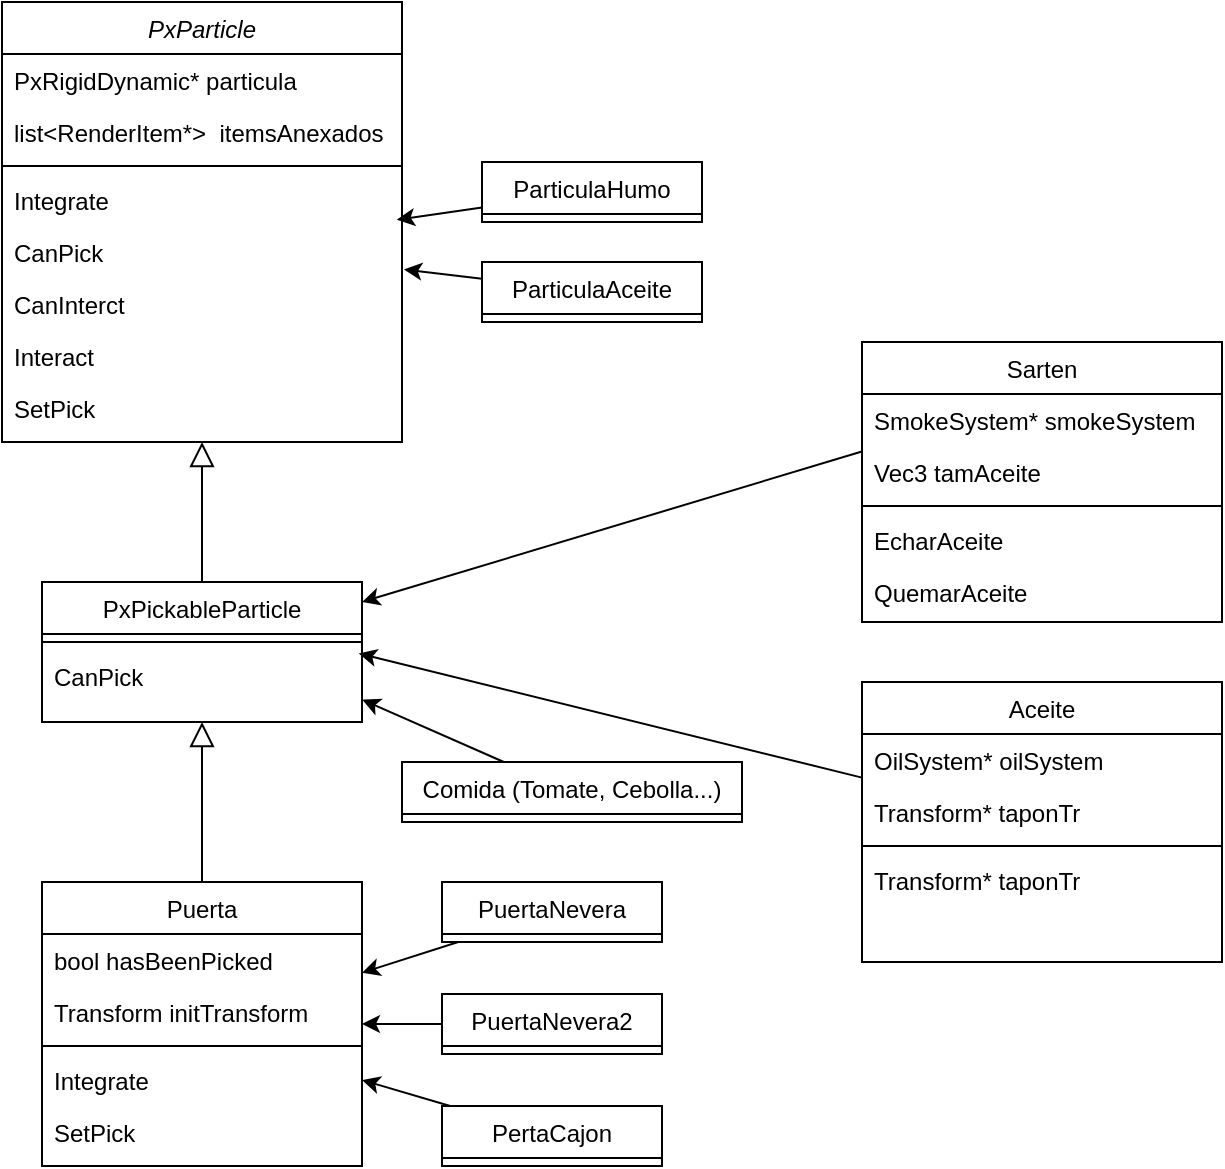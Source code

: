 <mxfile version="20.8.8" type="github">
  <diagram id="C5RBs43oDa-KdzZeNtuy" name="Page-1">
    <mxGraphModel dx="778" dy="407" grid="1" gridSize="10" guides="1" tooltips="1" connect="1" arrows="1" fold="1" page="1" pageScale="1" pageWidth="827" pageHeight="1169" math="0" shadow="0">
      <root>
        <mxCell id="WIyWlLk6GJQsqaUBKTNV-0" />
        <mxCell id="WIyWlLk6GJQsqaUBKTNV-1" parent="WIyWlLk6GJQsqaUBKTNV-0" />
        <mxCell id="zkfFHV4jXpPFQw0GAbJ--0" value="PxParticle" style="swimlane;fontStyle=2;align=center;verticalAlign=top;childLayout=stackLayout;horizontal=1;startSize=26;horizontalStack=0;resizeParent=1;resizeLast=0;collapsible=1;marginBottom=0;rounded=0;shadow=0;strokeWidth=1;" parent="WIyWlLk6GJQsqaUBKTNV-1" vertex="1">
          <mxGeometry width="200" height="220" as="geometry">
            <mxRectangle x="230" y="140" width="160" height="26" as="alternateBounds" />
          </mxGeometry>
        </mxCell>
        <mxCell id="zkfFHV4jXpPFQw0GAbJ--1" value="PxRigidDynamic* particula" style="text;align=left;verticalAlign=top;spacingLeft=4;spacingRight=4;overflow=hidden;rotatable=0;points=[[0,0.5],[1,0.5]];portConstraint=eastwest;" parent="zkfFHV4jXpPFQw0GAbJ--0" vertex="1">
          <mxGeometry y="26" width="200" height="26" as="geometry" />
        </mxCell>
        <mxCell id="zkfFHV4jXpPFQw0GAbJ--2" value="list&lt;RenderItem*&gt;  itemsAnexados" style="text;align=left;verticalAlign=top;spacingLeft=4;spacingRight=4;overflow=hidden;rotatable=0;points=[[0,0.5],[1,0.5]];portConstraint=eastwest;rounded=0;shadow=0;html=0;" parent="zkfFHV4jXpPFQw0GAbJ--0" vertex="1">
          <mxGeometry y="52" width="200" height="26" as="geometry" />
        </mxCell>
        <mxCell id="zkfFHV4jXpPFQw0GAbJ--4" value="" style="line;html=1;strokeWidth=1;align=left;verticalAlign=middle;spacingTop=-1;spacingLeft=3;spacingRight=3;rotatable=0;labelPosition=right;points=[];portConstraint=eastwest;" parent="zkfFHV4jXpPFQw0GAbJ--0" vertex="1">
          <mxGeometry y="78" width="200" height="8" as="geometry" />
        </mxCell>
        <mxCell id="zkfFHV4jXpPFQw0GAbJ--5" value="Integrate" style="text;align=left;verticalAlign=top;spacingLeft=4;spacingRight=4;overflow=hidden;rotatable=0;points=[[0,0.5],[1,0.5]];portConstraint=eastwest;" parent="zkfFHV4jXpPFQw0GAbJ--0" vertex="1">
          <mxGeometry y="86" width="200" height="26" as="geometry" />
        </mxCell>
        <mxCell id="r4251VvWfzSHuWbO0BMx-2" value="CanPick" style="text;align=left;verticalAlign=top;spacingLeft=4;spacingRight=4;overflow=hidden;rotatable=0;points=[[0,0.5],[1,0.5]];portConstraint=eastwest;" vertex="1" parent="zkfFHV4jXpPFQw0GAbJ--0">
          <mxGeometry y="112" width="200" height="26" as="geometry" />
        </mxCell>
        <mxCell id="r4251VvWfzSHuWbO0BMx-3" value="CanInterct" style="text;align=left;verticalAlign=top;spacingLeft=4;spacingRight=4;overflow=hidden;rotatable=0;points=[[0,0.5],[1,0.5]];portConstraint=eastwest;" vertex="1" parent="zkfFHV4jXpPFQw0GAbJ--0">
          <mxGeometry y="138" width="200" height="26" as="geometry" />
        </mxCell>
        <mxCell id="r4251VvWfzSHuWbO0BMx-4" value="Interact" style="text;align=left;verticalAlign=top;spacingLeft=4;spacingRight=4;overflow=hidden;rotatable=0;points=[[0,0.5],[1,0.5]];portConstraint=eastwest;" vertex="1" parent="zkfFHV4jXpPFQw0GAbJ--0">
          <mxGeometry y="164" width="200" height="26" as="geometry" />
        </mxCell>
        <mxCell id="r4251VvWfzSHuWbO0BMx-5" value="SetPick" style="text;align=left;verticalAlign=top;spacingLeft=4;spacingRight=4;overflow=hidden;rotatable=0;points=[[0,0.5],[1,0.5]];portConstraint=eastwest;" vertex="1" parent="zkfFHV4jXpPFQw0GAbJ--0">
          <mxGeometry y="190" width="200" height="26" as="geometry" />
        </mxCell>
        <mxCell id="zkfFHV4jXpPFQw0GAbJ--6" value="PxPickableParticle" style="swimlane;fontStyle=0;align=center;verticalAlign=top;childLayout=stackLayout;horizontal=1;startSize=26;horizontalStack=0;resizeParent=1;resizeLast=0;collapsible=1;marginBottom=0;rounded=0;shadow=0;strokeWidth=1;" parent="WIyWlLk6GJQsqaUBKTNV-1" vertex="1">
          <mxGeometry x="20" y="290" width="160" height="70" as="geometry">
            <mxRectangle x="130" y="380" width="160" height="26" as="alternateBounds" />
          </mxGeometry>
        </mxCell>
        <mxCell id="zkfFHV4jXpPFQw0GAbJ--9" value="" style="line;html=1;strokeWidth=1;align=left;verticalAlign=middle;spacingTop=-1;spacingLeft=3;spacingRight=3;rotatable=0;labelPosition=right;points=[];portConstraint=eastwest;" parent="zkfFHV4jXpPFQw0GAbJ--6" vertex="1">
          <mxGeometry y="26" width="160" height="8" as="geometry" />
        </mxCell>
        <mxCell id="zkfFHV4jXpPFQw0GAbJ--11" value="CanPick" style="text;align=left;verticalAlign=top;spacingLeft=4;spacingRight=4;overflow=hidden;rotatable=0;points=[[0,0.5],[1,0.5]];portConstraint=eastwest;" parent="zkfFHV4jXpPFQw0GAbJ--6" vertex="1">
          <mxGeometry y="34" width="160" height="26" as="geometry" />
        </mxCell>
        <mxCell id="zkfFHV4jXpPFQw0GAbJ--12" value="" style="endArrow=block;endSize=10;endFill=0;shadow=0;strokeWidth=1;rounded=0;edgeStyle=elbowEdgeStyle;elbow=vertical;exitX=0.5;exitY=0;exitDx=0;exitDy=0;" parent="WIyWlLk6GJQsqaUBKTNV-1" source="zkfFHV4jXpPFQw0GAbJ--6" target="zkfFHV4jXpPFQw0GAbJ--0" edge="1">
          <mxGeometry width="160" relative="1" as="geometry">
            <mxPoint x="100" y="280" as="sourcePoint" />
            <mxPoint x="200" y="203" as="targetPoint" />
            <Array as="points">
              <mxPoint x="100" y="240" />
              <mxPoint x="60" y="270" />
              <mxPoint x="100" y="300" />
            </Array>
          </mxGeometry>
        </mxCell>
        <mxCell id="r4251VvWfzSHuWbO0BMx-19" value="" style="endArrow=block;endSize=10;endFill=0;shadow=0;strokeWidth=1;rounded=0;edgeStyle=elbowEdgeStyle;elbow=vertical;exitX=0.5;exitY=0;exitDx=0;exitDy=0;" edge="1" parent="WIyWlLk6GJQsqaUBKTNV-1" source="r4251VvWfzSHuWbO0BMx-20">
          <mxGeometry width="160" relative="1" as="geometry">
            <mxPoint x="100" y="400" as="sourcePoint" />
            <mxPoint x="100" y="360" as="targetPoint" />
          </mxGeometry>
        </mxCell>
        <mxCell id="r4251VvWfzSHuWbO0BMx-20" value="Puerta" style="swimlane;fontStyle=0;align=center;verticalAlign=top;childLayout=stackLayout;horizontal=1;startSize=26;horizontalStack=0;resizeParent=1;resizeLast=0;collapsible=1;marginBottom=0;rounded=0;shadow=0;strokeWidth=1;" vertex="1" parent="WIyWlLk6GJQsqaUBKTNV-1">
          <mxGeometry x="20" y="440" width="160" height="142" as="geometry">
            <mxRectangle x="130" y="380" width="160" height="26" as="alternateBounds" />
          </mxGeometry>
        </mxCell>
        <mxCell id="r4251VvWfzSHuWbO0BMx-24" value="bool hasBeenPicked&#xa;" style="text;align=left;verticalAlign=top;spacingLeft=4;spacingRight=4;overflow=hidden;rotatable=0;points=[[0,0.5],[1,0.5]];portConstraint=eastwest;" vertex="1" parent="r4251VvWfzSHuWbO0BMx-20">
          <mxGeometry y="26" width="160" height="26" as="geometry" />
        </mxCell>
        <mxCell id="r4251VvWfzSHuWbO0BMx-26" value="Transform initTransform" style="text;align=left;verticalAlign=top;spacingLeft=4;spacingRight=4;overflow=hidden;rotatable=0;points=[[0,0.5],[1,0.5]];portConstraint=eastwest;" vertex="1" parent="r4251VvWfzSHuWbO0BMx-20">
          <mxGeometry y="52" width="160" height="26" as="geometry" />
        </mxCell>
        <mxCell id="r4251VvWfzSHuWbO0BMx-25" value="" style="line;html=1;strokeWidth=1;align=left;verticalAlign=middle;spacingTop=-1;spacingLeft=3;spacingRight=3;rotatable=0;labelPosition=right;points=[];portConstraint=eastwest;" vertex="1" parent="r4251VvWfzSHuWbO0BMx-20">
          <mxGeometry y="78" width="160" height="8" as="geometry" />
        </mxCell>
        <mxCell id="r4251VvWfzSHuWbO0BMx-22" value="Integrate" style="text;align=left;verticalAlign=top;spacingLeft=4;spacingRight=4;overflow=hidden;rotatable=0;points=[[0,0.5],[1,0.5]];portConstraint=eastwest;" vertex="1" parent="r4251VvWfzSHuWbO0BMx-20">
          <mxGeometry y="86" width="160" height="26" as="geometry" />
        </mxCell>
        <mxCell id="r4251VvWfzSHuWbO0BMx-27" value="SetPick" style="text;align=left;verticalAlign=top;spacingLeft=4;spacingRight=4;overflow=hidden;rotatable=0;points=[[0,0.5],[1,0.5]];portConstraint=eastwest;" vertex="1" parent="r4251VvWfzSHuWbO0BMx-20">
          <mxGeometry y="112" width="160" height="26" as="geometry" />
        </mxCell>
        <mxCell id="r4251VvWfzSHuWbO0BMx-48" style="edgeStyle=none;rounded=0;orthogonalLoop=1;jettySize=auto;html=1;" edge="1" parent="WIyWlLk6GJQsqaUBKTNV-1" source="r4251VvWfzSHuWbO0BMx-32" target="r4251VvWfzSHuWbO0BMx-20">
          <mxGeometry relative="1" as="geometry" />
        </mxCell>
        <mxCell id="r4251VvWfzSHuWbO0BMx-32" value="PuertaNevera" style="swimlane;fontStyle=0;align=center;verticalAlign=top;childLayout=stackLayout;horizontal=1;startSize=26;horizontalStack=0;resizeParent=1;resizeLast=0;collapsible=1;marginBottom=0;rounded=0;shadow=0;strokeWidth=1;" vertex="1" parent="WIyWlLk6GJQsqaUBKTNV-1">
          <mxGeometry x="220" y="440" width="110" height="30" as="geometry">
            <mxRectangle x="240" y="450" width="160" height="26" as="alternateBounds" />
          </mxGeometry>
        </mxCell>
        <mxCell id="r4251VvWfzSHuWbO0BMx-50" style="edgeStyle=none;rounded=0;orthogonalLoop=1;jettySize=auto;html=1;entryX=1;entryY=0.731;entryDx=0;entryDy=0;entryPerimeter=0;" edge="1" parent="WIyWlLk6GJQsqaUBKTNV-1" source="r4251VvWfzSHuWbO0BMx-35" target="r4251VvWfzSHuWbO0BMx-26">
          <mxGeometry relative="1" as="geometry" />
        </mxCell>
        <mxCell id="r4251VvWfzSHuWbO0BMx-35" value="PuertaNevera2" style="swimlane;fontStyle=0;align=center;verticalAlign=top;childLayout=stackLayout;horizontal=1;startSize=26;horizontalStack=0;resizeParent=1;resizeLast=0;collapsible=1;marginBottom=0;rounded=0;shadow=0;strokeWidth=1;" vertex="1" parent="WIyWlLk6GJQsqaUBKTNV-1">
          <mxGeometry x="220" y="496" width="110" height="30" as="geometry">
            <mxRectangle x="130" y="380" width="160" height="26" as="alternateBounds" />
          </mxGeometry>
        </mxCell>
        <mxCell id="r4251VvWfzSHuWbO0BMx-52" style="edgeStyle=none;rounded=0;orthogonalLoop=1;jettySize=auto;html=1;entryX=1;entryY=0.5;entryDx=0;entryDy=0;" edge="1" parent="WIyWlLk6GJQsqaUBKTNV-1" source="r4251VvWfzSHuWbO0BMx-47" target="r4251VvWfzSHuWbO0BMx-22">
          <mxGeometry relative="1" as="geometry" />
        </mxCell>
        <mxCell id="r4251VvWfzSHuWbO0BMx-47" value="PertaCajon" style="swimlane;fontStyle=0;align=center;verticalAlign=top;childLayout=stackLayout;horizontal=1;startSize=26;horizontalStack=0;resizeParent=1;resizeLast=0;collapsible=1;marginBottom=0;rounded=0;shadow=0;strokeWidth=1;" vertex="1" parent="WIyWlLk6GJQsqaUBKTNV-1">
          <mxGeometry x="220" y="552" width="110" height="30" as="geometry">
            <mxRectangle x="130" y="380" width="160" height="26" as="alternateBounds" />
          </mxGeometry>
        </mxCell>
        <mxCell id="r4251VvWfzSHuWbO0BMx-62" style="edgeStyle=none;rounded=0;orthogonalLoop=1;jettySize=auto;html=1;entryX=1.001;entryY=0.956;entryDx=0;entryDy=0;entryPerimeter=0;" edge="1" parent="WIyWlLk6GJQsqaUBKTNV-1" source="r4251VvWfzSHuWbO0BMx-53" target="zkfFHV4jXpPFQw0GAbJ--11">
          <mxGeometry relative="1" as="geometry">
            <mxPoint x="180.0" y="350" as="targetPoint" />
          </mxGeometry>
        </mxCell>
        <mxCell id="r4251VvWfzSHuWbO0BMx-53" value="Comida (Tomate, Cebolla...)" style="swimlane;fontStyle=0;align=center;verticalAlign=top;childLayout=stackLayout;horizontal=1;startSize=26;horizontalStack=0;resizeParent=1;resizeLast=0;collapsible=1;marginBottom=0;rounded=0;shadow=0;strokeWidth=1;" vertex="1" parent="WIyWlLk6GJQsqaUBKTNV-1">
          <mxGeometry x="200" y="380" width="170" height="30" as="geometry">
            <mxRectangle x="240" y="450" width="160" height="26" as="alternateBounds" />
          </mxGeometry>
        </mxCell>
        <mxCell id="r4251VvWfzSHuWbO0BMx-60" style="edgeStyle=none;rounded=0;orthogonalLoop=1;jettySize=auto;html=1;exitX=0.002;exitY=1.101;exitDx=0;exitDy=0;exitPerimeter=0;" edge="1" parent="WIyWlLk6GJQsqaUBKTNV-1" source="r4251VvWfzSHuWbO0BMx-68">
          <mxGeometry relative="1" as="geometry">
            <mxPoint x="180" y="300" as="targetPoint" />
          </mxGeometry>
        </mxCell>
        <mxCell id="r4251VvWfzSHuWbO0BMx-54" value="Sarten" style="swimlane;fontStyle=0;align=center;verticalAlign=top;childLayout=stackLayout;horizontal=1;startSize=26;horizontalStack=0;resizeParent=1;resizeLast=0;collapsible=1;marginBottom=0;rounded=0;shadow=0;strokeWidth=1;" vertex="1" parent="WIyWlLk6GJQsqaUBKTNV-1">
          <mxGeometry x="430" y="170" width="180" height="140" as="geometry">
            <mxRectangle x="240" y="450" width="160" height="26" as="alternateBounds" />
          </mxGeometry>
        </mxCell>
        <mxCell id="r4251VvWfzSHuWbO0BMx-68" value="SmokeSystem* smokeSystem" style="text;align=left;verticalAlign=top;spacingLeft=4;spacingRight=4;overflow=hidden;rotatable=0;points=[[0,0.5],[1,0.5]];portConstraint=eastwest;" vertex="1" parent="r4251VvWfzSHuWbO0BMx-54">
          <mxGeometry y="26" width="180" height="26" as="geometry" />
        </mxCell>
        <mxCell id="r4251VvWfzSHuWbO0BMx-69" value="Vec3 tamAceite" style="text;align=left;verticalAlign=top;spacingLeft=4;spacingRight=4;overflow=hidden;rotatable=0;points=[[0,0.5],[1,0.5]];portConstraint=eastwest;" vertex="1" parent="r4251VvWfzSHuWbO0BMx-54">
          <mxGeometry y="52" width="180" height="26" as="geometry" />
        </mxCell>
        <mxCell id="r4251VvWfzSHuWbO0BMx-67" value="" style="line;html=1;strokeWidth=1;align=left;verticalAlign=middle;spacingTop=-1;spacingLeft=3;spacingRight=3;rotatable=0;labelPosition=right;points=[];portConstraint=eastwest;" vertex="1" parent="r4251VvWfzSHuWbO0BMx-54">
          <mxGeometry y="78" width="180" height="8" as="geometry" />
        </mxCell>
        <mxCell id="r4251VvWfzSHuWbO0BMx-70" value="EcharAceite" style="text;align=left;verticalAlign=top;spacingLeft=4;spacingRight=4;overflow=hidden;rotatable=0;points=[[0,0.5],[1,0.5]];portConstraint=eastwest;" vertex="1" parent="r4251VvWfzSHuWbO0BMx-54">
          <mxGeometry y="86" width="180" height="26" as="geometry" />
        </mxCell>
        <mxCell id="r4251VvWfzSHuWbO0BMx-71" value="QuemarAceite" style="text;align=left;verticalAlign=top;spacingLeft=4;spacingRight=4;overflow=hidden;rotatable=0;points=[[0,0.5],[1,0.5]];portConstraint=eastwest;" vertex="1" parent="r4251VvWfzSHuWbO0BMx-54">
          <mxGeometry y="112" width="180" height="26" as="geometry" />
        </mxCell>
        <mxCell id="r4251VvWfzSHuWbO0BMx-61" style="edgeStyle=none;rounded=0;orthogonalLoop=1;jettySize=auto;html=1;entryX=0.99;entryY=0.067;entryDx=0;entryDy=0;entryPerimeter=0;" edge="1" parent="WIyWlLk6GJQsqaUBKTNV-1" source="r4251VvWfzSHuWbO0BMx-55" target="zkfFHV4jXpPFQw0GAbJ--11">
          <mxGeometry relative="1" as="geometry" />
        </mxCell>
        <mxCell id="r4251VvWfzSHuWbO0BMx-55" value="Aceite" style="swimlane;fontStyle=0;align=center;verticalAlign=top;childLayout=stackLayout;horizontal=1;startSize=26;horizontalStack=0;resizeParent=1;resizeLast=0;collapsible=1;marginBottom=0;rounded=0;shadow=0;strokeWidth=1;" vertex="1" parent="WIyWlLk6GJQsqaUBKTNV-1">
          <mxGeometry x="430" y="340" width="180" height="140" as="geometry">
            <mxRectangle x="240" y="450" width="160" height="26" as="alternateBounds" />
          </mxGeometry>
        </mxCell>
        <mxCell id="r4251VvWfzSHuWbO0BMx-72" value="OilSystem* oilSystem" style="text;align=left;verticalAlign=top;spacingLeft=4;spacingRight=4;overflow=hidden;rotatable=0;points=[[0,0.5],[1,0.5]];portConstraint=eastwest;" vertex="1" parent="r4251VvWfzSHuWbO0BMx-55">
          <mxGeometry y="26" width="180" height="26" as="geometry" />
        </mxCell>
        <mxCell id="r4251VvWfzSHuWbO0BMx-73" value="Transform* taponTr" style="text;align=left;verticalAlign=top;spacingLeft=4;spacingRight=4;overflow=hidden;rotatable=0;points=[[0,0.5],[1,0.5]];portConstraint=eastwest;" vertex="1" parent="r4251VvWfzSHuWbO0BMx-55">
          <mxGeometry y="52" width="180" height="26" as="geometry" />
        </mxCell>
        <mxCell id="r4251VvWfzSHuWbO0BMx-74" value="" style="line;html=1;strokeWidth=1;align=left;verticalAlign=middle;spacingTop=-1;spacingLeft=3;spacingRight=3;rotatable=0;labelPosition=right;points=[];portConstraint=eastwest;" vertex="1" parent="r4251VvWfzSHuWbO0BMx-55">
          <mxGeometry y="78" width="180" height="8" as="geometry" />
        </mxCell>
        <mxCell id="r4251VvWfzSHuWbO0BMx-75" value="Transform* taponTr" style="text;align=left;verticalAlign=top;spacingLeft=4;spacingRight=4;overflow=hidden;rotatable=0;points=[[0,0.5],[1,0.5]];portConstraint=eastwest;" vertex="1" parent="r4251VvWfzSHuWbO0BMx-55">
          <mxGeometry y="86" width="180" height="26" as="geometry" />
        </mxCell>
        <mxCell id="r4251VvWfzSHuWbO0BMx-65" style="edgeStyle=none;rounded=0;orthogonalLoop=1;jettySize=auto;html=1;entryX=0.987;entryY=-0.121;entryDx=0;entryDy=0;entryPerimeter=0;" edge="1" parent="WIyWlLk6GJQsqaUBKTNV-1" source="r4251VvWfzSHuWbO0BMx-63" target="r4251VvWfzSHuWbO0BMx-2">
          <mxGeometry relative="1" as="geometry" />
        </mxCell>
        <mxCell id="r4251VvWfzSHuWbO0BMx-63" value="ParticulaHumo" style="swimlane;fontStyle=0;align=center;verticalAlign=top;childLayout=stackLayout;horizontal=1;startSize=26;horizontalStack=0;resizeParent=1;resizeLast=0;collapsible=1;marginBottom=0;rounded=0;shadow=0;strokeWidth=1;" vertex="1" parent="WIyWlLk6GJQsqaUBKTNV-1">
          <mxGeometry x="240" y="80" width="110" height="30" as="geometry">
            <mxRectangle x="240" y="450" width="160" height="26" as="alternateBounds" />
          </mxGeometry>
        </mxCell>
        <mxCell id="r4251VvWfzSHuWbO0BMx-66" style="edgeStyle=none;rounded=0;orthogonalLoop=1;jettySize=auto;html=1;entryX=1.005;entryY=0.836;entryDx=0;entryDy=0;entryPerimeter=0;" edge="1" parent="WIyWlLk6GJQsqaUBKTNV-1" source="r4251VvWfzSHuWbO0BMx-64" target="r4251VvWfzSHuWbO0BMx-2">
          <mxGeometry relative="1" as="geometry" />
        </mxCell>
        <mxCell id="r4251VvWfzSHuWbO0BMx-64" value="ParticulaAceite" style="swimlane;fontStyle=0;align=center;verticalAlign=top;childLayout=stackLayout;horizontal=1;startSize=26;horizontalStack=0;resizeParent=1;resizeLast=0;collapsible=1;marginBottom=0;rounded=0;shadow=0;strokeWidth=1;" vertex="1" parent="WIyWlLk6GJQsqaUBKTNV-1">
          <mxGeometry x="240" y="130" width="110" height="30" as="geometry">
            <mxRectangle x="240" y="450" width="160" height="26" as="alternateBounds" />
          </mxGeometry>
        </mxCell>
      </root>
    </mxGraphModel>
  </diagram>
</mxfile>
